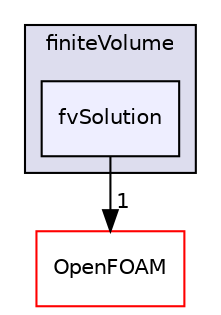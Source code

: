 digraph "src/finiteVolume/finiteVolume/fvSolution" {
  bgcolor=transparent;
  compound=true
  node [ fontsize="10", fontname="Helvetica"];
  edge [ labelfontsize="10", labelfontname="Helvetica"];
  subgraph clusterdir_2ea871e4defbdbd60808750cae643c63 {
    graph [ bgcolor="#ddddee", pencolor="black", label="finiteVolume" fontname="Helvetica", fontsize="10", URL="dir_2ea871e4defbdbd60808750cae643c63.html"]
  dir_5def9316de048245b0aeade9aab2a2a3 [shape=box, label="fvSolution", style="filled", fillcolor="#eeeeff", pencolor="black", URL="dir_5def9316de048245b0aeade9aab2a2a3.html"];
  }
  dir_c5473ff19b20e6ec4dfe5c310b3778a8 [shape=box label="OpenFOAM" color="red" URL="dir_c5473ff19b20e6ec4dfe5c310b3778a8.html"];
  dir_5def9316de048245b0aeade9aab2a2a3->dir_c5473ff19b20e6ec4dfe5c310b3778a8 [headlabel="1", labeldistance=1.5 headhref="dir_001081_001887.html"];
}
